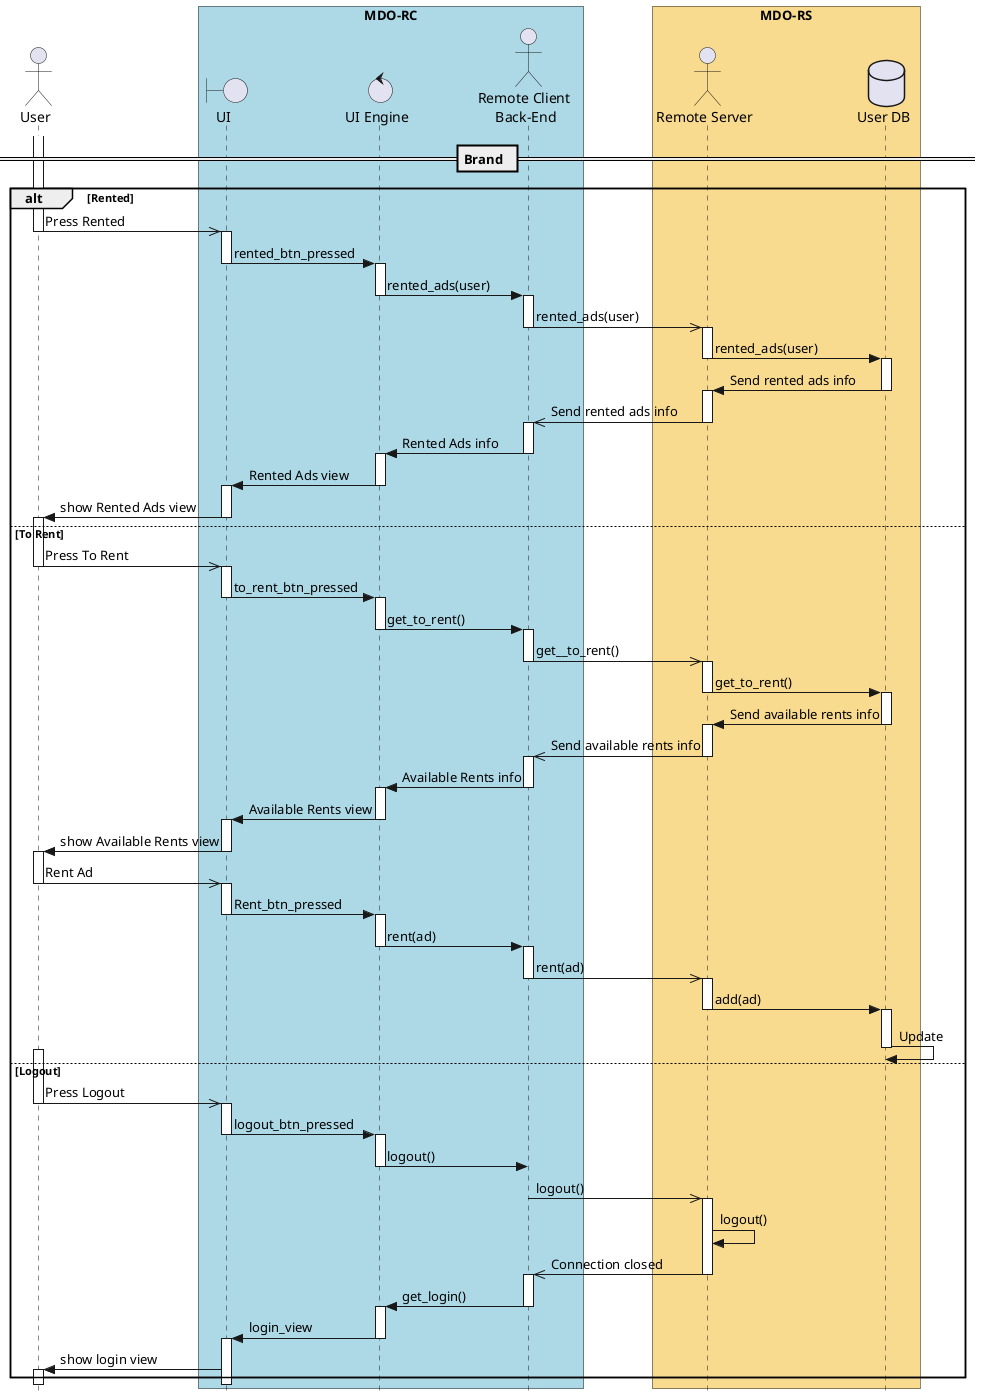   @startuml
  ' ---------- SETUP ----------------
  ' strict uml style and hide footboxes
  skinparam style strictuml
  hide footbox
  ' for anchors and duration this may be required (uncomment)
  ' !pragma teoz true

  ' ---------- Declaring participants
  ' participant Participant as Foo
  
  actor User
  box "MDO-RC" #LightBlue
  boundary "UI" as UI
  control "UI Engine" as UIE
  actor "Remote Client \nBack-End" as RC
  endbox
  box "MDO-RS" #f9db8f
  actor "Remote Server" as RS
  database "User DB" as UserDB
  endbox
  ' entity      Entity      as Foo4
  ' database    Database    as Foo5
  ' collections Collections as Foo6
  ' queue       Queue       as Foo7

  ' async message
  ' == Application start ==
  ' activate User
  ' User ->> UI: starts app 
  ' deactivate User
  ' activate UI
  ' UI -> User: Show Login view
  ' deactivate UI
''
  == Brand  ==
  alt Rented
   activate User
   User ->> UI : Press Rented
   deactivate User
   activate UI
   UI -> UIE : rented_btn_pressed
   deactivate UI
   activate UIE
   UIE -> RC : rented_ads(user)
   deactivate UIE
   activate RC
   RC ->> RS : rented_ads(user)
   deactivate RC
   activate RS
   RS -> UserDB : rented_ads(user)
   deactivate RS
   activate UserDB
   UserDB -> RS : Send rented ads info
   deactivate UserDB
   activate RS
   RS ->> RC : Send rented ads info
   deactivate RS
   activate RC
   RC -> UIE : Rented Ads info
   deactivate RC
   activate UIE
   UIE -> UI : Rented Ads view
   deactivate UIE
   activate UI
   UI -> User : show Rented Ads view
   deactivate UI
  else To Rent
   activate User
   User ->> UI : Press To Rent
   deactivate User
   activate UI
   UI -> UIE : to_rent_btn_pressed
   deactivate UI
   activate UIE
   UIE -> RC : get_to_rent()
   deactivate UIE
   activate RC
   RC ->> RS : get__to_rent()
   deactivate RC
   activate RS
   RS -> UserDB : get_to_rent()
   deactivate RS
   activate UserDB
   UserDB -> RS : Send available rents info
   deactivate UserDB
   activate RS
   RS ->> RC : Send available rents info
   deactivate RS
   activate RC
   RC -> UIE : Available Rents info
   deactivate RC
   activate UIE
   UIE -> UI : Available Rents view
   deactivate UIE
   activate UI
   UI -> User : show Available Rents view
   deactivate UI
   activate User
   User ->> UI : Rent Ad
   deactivate User
   activate UI
   UI -> UIE : Rent_btn_pressed
   deactivate UI
   activate UIE
   UIE -> RC : rent(ad)
   deactivate UIE
   activate RC
   RC ->> RS : rent(ad)
   deactivate RC
   activate RS
   RS -> UserDB : add(ad)
   deactivate RS
   activate UserDB
   UserDB -> UserDB : Update 
   deactivate UserDB
  else Logout
   activate User
   User ->> UI : Press Logout
   deactivate User
   activate UI
   UI -> UIE : logout_btn_pressed
   deactivate UI
   activate UIE
   UIE -> RC : logout()
   deactivate UIE
   RC ->> RS : logout()
   deactivate RC
   activate RS
   RS -> RS : logout()
   RS ->> RC : Connection closed
   deactivate RS
   activate RC
   RC -> UIE : get_login()
   deactivate RC
   activate UIE
   UIE -> UI : login_view
   deactivate UIE
   activate UI
   UI -> User : show login view
   activate User
  end
''
  deactivate User
  activate UI
  deactivate UI
  activate UIE
@enduml
